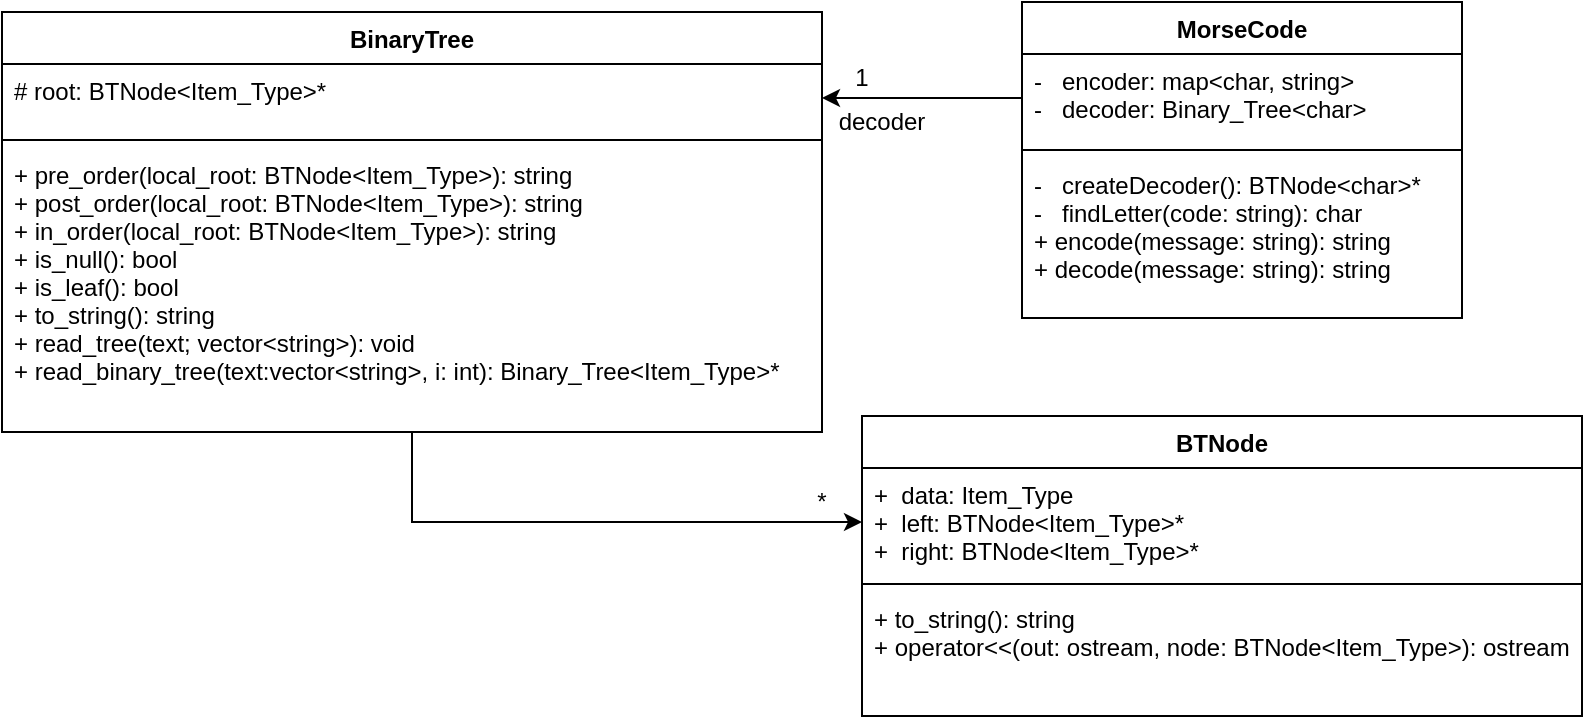 <mxfile version="11.0.1" type="github"><diagram id="LvxoSfqAf_OF_vK_Qj2q" name="Page-1"><mxGraphModel dx="946" dy="549" grid="1" gridSize="10" guides="1" tooltips="1" connect="1" arrows="1" fold="1" page="1" pageScale="1" pageWidth="850" pageHeight="1100" math="0" shadow="0"><root><mxCell id="0"/><mxCell id="1" parent="0"/><mxCell id="q8BblVYlXvFASIdve6lT-19" style="edgeStyle=orthogonalEdgeStyle;rounded=0;orthogonalLoop=1;jettySize=auto;html=1;entryX=0;entryY=0.5;entryDx=0;entryDy=0;" parent="1" source="q8BblVYlXvFASIdve6lT-5" target="q8BblVYlXvFASIdve6lT-10" edge="1"><mxGeometry relative="1" as="geometry"/></mxCell><mxCell id="q8BblVYlXvFASIdve6lT-5" value="BinaryTree" style="swimlane;fontStyle=1;align=center;verticalAlign=top;childLayout=stackLayout;horizontal=1;startSize=26;horizontalStack=0;resizeParent=1;resizeParentMax=0;resizeLast=0;collapsible=1;marginBottom=0;" parent="1" vertex="1"><mxGeometry x="30" y="148" width="410" height="210" as="geometry"/></mxCell><mxCell id="q8BblVYlXvFASIdve6lT-6" value="# root: BTNode&lt;Item_Type&gt;*&#10;&#10;" style="text;strokeColor=none;fillColor=none;align=left;verticalAlign=top;spacingLeft=4;spacingRight=4;overflow=hidden;rotatable=0;points=[[0,0.5],[1,0.5]];portConstraint=eastwest;" parent="q8BblVYlXvFASIdve6lT-5" vertex="1"><mxGeometry y="26" width="410" height="34" as="geometry"/></mxCell><mxCell id="q8BblVYlXvFASIdve6lT-7" value="" style="line;strokeWidth=1;fillColor=none;align=left;verticalAlign=middle;spacingTop=-1;spacingLeft=3;spacingRight=3;rotatable=0;labelPosition=right;points=[];portConstraint=eastwest;" parent="q8BblVYlXvFASIdve6lT-5" vertex="1"><mxGeometry y="60" width="410" height="8" as="geometry"/></mxCell><mxCell id="q8BblVYlXvFASIdve6lT-8" value="+ pre_order(local_root: BTNode&lt;Item_Type&gt;): string&#10;+ post_order(local_root: BTNode&lt;Item_Type&gt;): string&#10;+ in_order(local_root: BTNode&lt;Item_Type&gt;): string&#10;+ is_null(): bool&#10;+ is_leaf(): bool&#10;+ to_string(): string&#10;+ read_tree(text; vector&lt;string&gt;): void&#10;+ read_binary_tree(text:vector&lt;string&gt;, i: int): Binary_Tree&lt;Item_Type&gt;* " style="text;strokeColor=none;fillColor=none;align=left;verticalAlign=top;spacingLeft=4;spacingRight=4;overflow=hidden;rotatable=0;points=[[0,0.5],[1,0.5]];portConstraint=eastwest;" parent="q8BblVYlXvFASIdve6lT-5" vertex="1"><mxGeometry y="68" width="410" height="142" as="geometry"/></mxCell><mxCell id="q8BblVYlXvFASIdve6lT-9" value="BTNode" style="swimlane;fontStyle=1;align=center;verticalAlign=top;childLayout=stackLayout;horizontal=1;startSize=26;horizontalStack=0;resizeParent=1;resizeParentMax=0;resizeLast=0;collapsible=1;marginBottom=0;" parent="1" vertex="1"><mxGeometry x="460" y="350" width="360" height="150" as="geometry"/></mxCell><mxCell id="q8BblVYlXvFASIdve6lT-10" value="+  data: Item_Type &#10;+  left: BTNode&lt;Item_Type&gt;* &#10;+  right: BTNode&lt;Item_Type&gt;* " style="text;strokeColor=none;fillColor=none;align=left;verticalAlign=top;spacingLeft=4;spacingRight=4;overflow=hidden;rotatable=0;points=[[0,0.5],[1,0.5]];portConstraint=eastwest;" parent="q8BblVYlXvFASIdve6lT-9" vertex="1"><mxGeometry y="26" width="360" height="54" as="geometry"/></mxCell><mxCell id="q8BblVYlXvFASIdve6lT-11" value="" style="line;strokeWidth=1;fillColor=none;align=left;verticalAlign=middle;spacingTop=-1;spacingLeft=3;spacingRight=3;rotatable=0;labelPosition=right;points=[];portConstraint=eastwest;" parent="q8BblVYlXvFASIdve6lT-9" vertex="1"><mxGeometry y="80" width="360" height="8" as="geometry"/></mxCell><mxCell id="q8BblVYlXvFASIdve6lT-12" value="+ to_string(): string&#10;+ operator&lt;&lt;(out: ostream, node: BTNode&lt;Item_Type&gt;): ostream " style="text;strokeColor=none;fillColor=none;align=left;verticalAlign=top;spacingLeft=4;spacingRight=4;overflow=hidden;rotatable=0;points=[[0,0.5],[1,0.5]];portConstraint=eastwest;" parent="q8BblVYlXvFASIdve6lT-9" vertex="1"><mxGeometry y="88" width="360" height="62" as="geometry"/></mxCell><mxCell id="q8BblVYlXvFASIdve6lT-13" value="MorseCode" style="swimlane;fontStyle=1;align=center;verticalAlign=top;childLayout=stackLayout;horizontal=1;startSize=26;horizontalStack=0;resizeParent=1;resizeParentMax=0;resizeLast=0;collapsible=1;marginBottom=0;" parent="1" vertex="1"><mxGeometry x="540" y="143" width="220" height="158" as="geometry"/></mxCell><mxCell id="q8BblVYlXvFASIdve6lT-14" value="-   encoder: map&lt;char, string&gt; &#10;-   decoder: Binary_Tree&lt;char&gt;&#10; " style="text;strokeColor=none;fillColor=none;align=left;verticalAlign=top;spacingLeft=4;spacingRight=4;overflow=hidden;rotatable=0;points=[[0,0.5],[1,0.5]];portConstraint=eastwest;" parent="q8BblVYlXvFASIdve6lT-13" vertex="1"><mxGeometry y="26" width="220" height="44" as="geometry"/></mxCell><mxCell id="q8BblVYlXvFASIdve6lT-15" value="" style="line;strokeWidth=1;fillColor=none;align=left;verticalAlign=middle;spacingTop=-1;spacingLeft=3;spacingRight=3;rotatable=0;labelPosition=right;points=[];portConstraint=eastwest;" parent="q8BblVYlXvFASIdve6lT-13" vertex="1"><mxGeometry y="70" width="220" height="8" as="geometry"/></mxCell><mxCell id="q8BblVYlXvFASIdve6lT-16" value="-   createDecoder(): BTNode&lt;char&gt;*&#10;-   findLetter(code: string): char&#10;+ encode(message: string): string&#10;+ decode(message: string): string " style="text;strokeColor=none;fillColor=none;align=left;verticalAlign=top;spacingLeft=4;spacingRight=4;overflow=hidden;rotatable=0;points=[[0,0.5],[1,0.5]];portConstraint=eastwest;" parent="q8BblVYlXvFASIdve6lT-13" vertex="1"><mxGeometry y="78" width="220" height="80" as="geometry"/></mxCell><mxCell id="q8BblVYlXvFASIdve6lT-17" style="edgeStyle=orthogonalEdgeStyle;rounded=0;orthogonalLoop=1;jettySize=auto;html=1;exitX=0;exitY=0.5;exitDx=0;exitDy=0;entryX=1;entryY=0.5;entryDx=0;entryDy=0;" parent="1" source="q8BblVYlXvFASIdve6lT-14" target="q8BblVYlXvFASIdve6lT-6" edge="1"><mxGeometry relative="1" as="geometry"/></mxCell><mxCell id="AUwi7a0BRIpqhunH8EAG-2" value="decoder" style="text;html=1;strokeColor=none;fillColor=none;align=center;verticalAlign=middle;whiteSpace=wrap;rounded=0;" parent="1" vertex="1"><mxGeometry x="450" y="193" width="40" height="20" as="geometry"/></mxCell><mxCell id="AUwi7a0BRIpqhunH8EAG-4" value="1" style="text;html=1;strokeColor=none;fillColor=none;align=center;verticalAlign=middle;whiteSpace=wrap;rounded=0;" parent="1" vertex="1"><mxGeometry x="440" y="171" width="40" height="20" as="geometry"/></mxCell><mxCell id="AUwi7a0BRIpqhunH8EAG-6" value="*" style="text;html=1;strokeColor=none;fillColor=none;align=center;verticalAlign=middle;whiteSpace=wrap;rounded=0;" parent="1" vertex="1"><mxGeometry x="420" y="383" width="40" height="20" as="geometry"/></mxCell></root></mxGraphModel></diagram></mxfile>